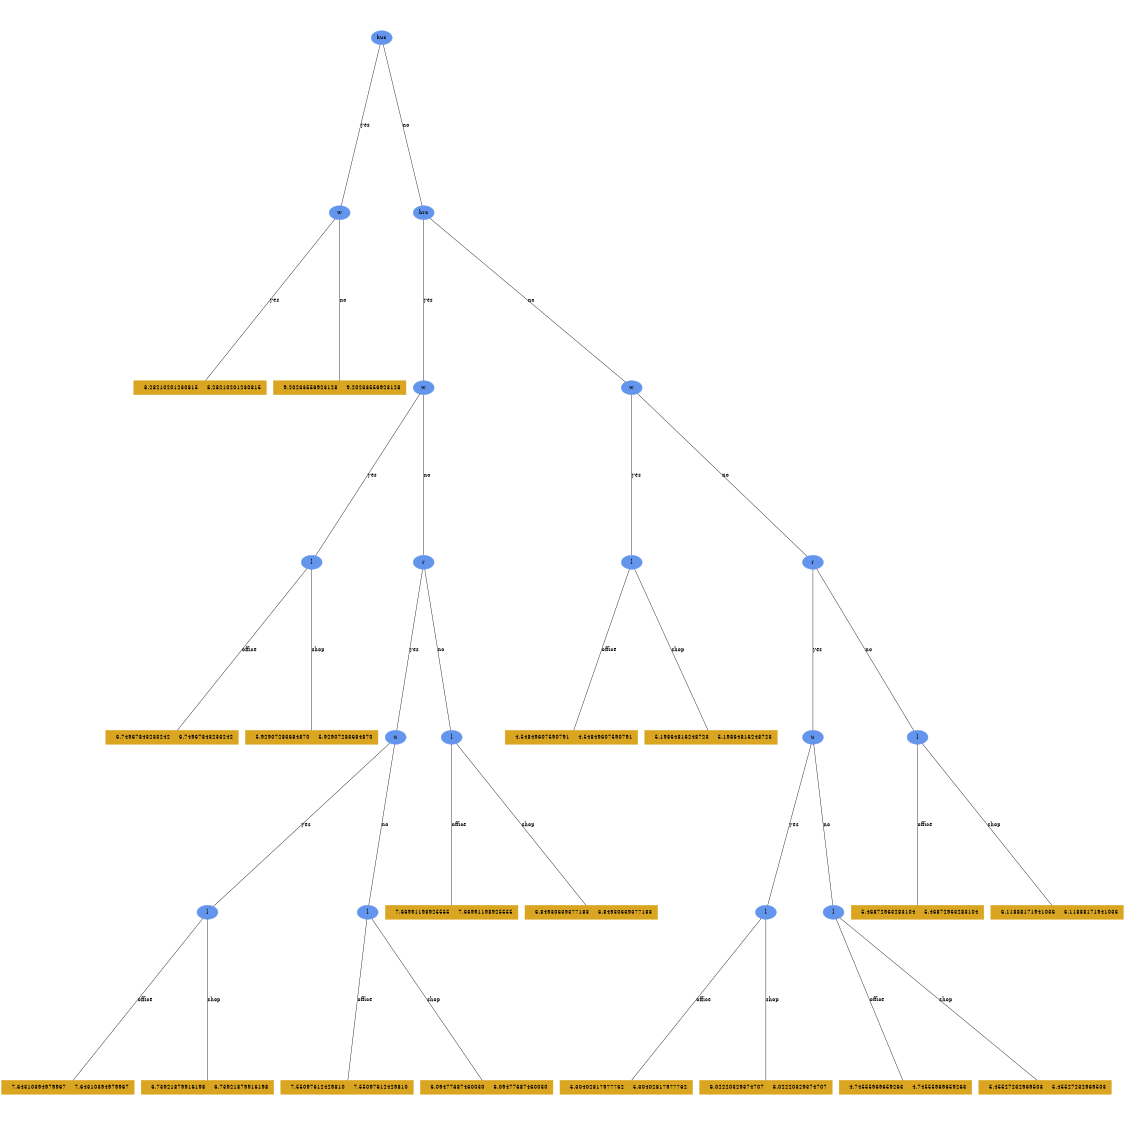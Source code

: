 digraph "DD" {
size = "7.5,10"
ratio=1.0;
center = true;
edge [dir = none];
{ rank = same; node [shape=ellipse, style=filled, color=cornflowerblue];"a0" [label="huc"];}
{ rank = same; node [shape=ellipse, style=filled, color=cornflowerblue];"a1" [label="w"];}
{ rank = same; node [shape=box, style=filled, color=goldenrod];"a2"  [label = "    8.28210201230815     8.28210201230815 "];}
{ rank = same; node [shape=box, style=filled, color=goldenrod];"a3"  [label = "    9.20233556923128     9.20233556923128 "];}
{ rank = same; node [shape=ellipse, style=filled, color=cornflowerblue];"a4" [label="hrc"];}
{ rank = same; node [shape=ellipse, style=filled, color=cornflowerblue];"a5" [label="w"];}
{ rank = same; node [shape=ellipse, style=filled, color=cornflowerblue];"a6" [label="l"];}
{ rank = same; node [shape=box, style=filled, color=goldenrod];"a7"  [label = "    6.74967843233242     6.74967843233242 "];}
{ rank = same; node [shape=box, style=filled, color=goldenrod];"a8"  [label = "    5.92907283684870     5.92907283684870 "];}
{ rank = same; node [shape=ellipse, style=filled, color=cornflowerblue];"a9" [label="r"];}
{ rank = same; node [shape=ellipse, style=filled, color=cornflowerblue];"a10" [label="u"];}
{ rank = same; node [shape=ellipse, style=filled, color=cornflowerblue];"a11" [label="l"];}
{ rank = same; node [shape=box, style=filled, color=goldenrod];"a12"  [label = "    7.64310394979967     7.64310394979967 "];}
{ rank = same; node [shape=box, style=filled, color=goldenrod];"a13"  [label = "    6.73921879916198     6.73921879916198 "];}
{ rank = same; node [shape=ellipse, style=filled, color=cornflowerblue];"a14" [label="l"];}
{ rank = same; node [shape=box, style=filled, color=goldenrod];"a15"  [label = "    7.55097612429810     7.55097612429810 "];}
{ rank = same; node [shape=box, style=filled, color=goldenrod];"a16"  [label = "    6.09477687460030     6.09477687460030 "];}
{ rank = same; node [shape=ellipse, style=filled, color=cornflowerblue];"a17" [label="l"];}
{ rank = same; node [shape=box, style=filled, color=goldenrod];"a18"  [label = "    7.66991198925555     7.66991198925555 "];}
{ rank = same; node [shape=box, style=filled, color=goldenrod];"a19"  [label = "    6.84930639377183     6.84930639377183 "];}
{ rank = same; node [shape=ellipse, style=filled, color=cornflowerblue];"a20" [label="w"];}
{ rank = same; node [shape=ellipse, style=filled, color=cornflowerblue];"a21" [label="l"];}
{ rank = same; node [shape=box, style=filled, color=goldenrod];"a22"  [label = "    4.54849607590791     4.54849607590791 "];}
{ rank = same; node [shape=box, style=filled, color=goldenrod];"a23"  [label = "    5.19864816248723     5.19864816248723 "];}
{ rank = same; node [shape=ellipse, style=filled, color=cornflowerblue];"a24" [label="r"];}
{ rank = same; node [shape=ellipse, style=filled, color=cornflowerblue];"a25" [label="u"];}
{ rank = same; node [shape=ellipse, style=filled, color=cornflowerblue];"a26" [label="l"];}
{ rank = same; node [shape=box, style=filled, color=goldenrod];"a27"  [label = "    5.30402817977762     5.30402817977762 "];}
{ rank = same; node [shape=box, style=filled, color=goldenrod];"a28"  [label = "    6.02220329374707     6.02220329374707 "];}
{ rank = same; node [shape=ellipse, style=filled, color=cornflowerblue];"a29" [label="l"];}
{ rank = same; node [shape=box, style=filled, color=goldenrod];"a30"  [label = "    4.74555969659263     4.74555969659263 "];}
{ rank = same; node [shape=box, style=filled, color=goldenrod];"a31"  [label = "    5.45527232969503     5.45527232969503 "];}
{ rank = same; node [shape=ellipse, style=filled, color=cornflowerblue];"a32" [label="l"];}
{ rank = same; node [shape=box, style=filled, color=goldenrod];"a33"  [label = "    5.46872963283104     5.46872963283104 "];}
{ rank = same; node [shape=box, style=filled, color=goldenrod];"a34"  [label = "    6.11888171941036     6.11888171941036 "];}
"a1" -> "a2" [label = "yes"];
"a1" -> "a3" [label = "no"];
"a0" -> "a1" [label = "yes"];
"a6" -> "a7" [label = "office"];
"a6" -> "a8" [label = "shop"];
"a5" -> "a6" [label = "yes"];
"a11" -> "a12" [label = "office"];
"a11" -> "a13" [label = "shop"];
"a10" -> "a11" [label = "yes"];
"a14" -> "a15" [label = "office"];
"a14" -> "a16" [label = "shop"];
"a10" -> "a14" [label = "no"];
"a9" -> "a10" [label = "yes"];
"a17" -> "a18" [label = "office"];
"a17" -> "a19" [label = "shop"];
"a9" -> "a17" [label = "no"];
"a5" -> "a9" [label = "no"];
"a4" -> "a5" [label = "yes"];
"a21" -> "a22" [label = "office"];
"a21" -> "a23" [label = "shop"];
"a20" -> "a21" [label = "yes"];
"a26" -> "a27" [label = "office"];
"a26" -> "a28" [label = "shop"];
"a25" -> "a26" [label = "yes"];
"a29" -> "a30" [label = "office"];
"a29" -> "a31" [label = "shop"];
"a25" -> "a29" [label = "no"];
"a24" -> "a25" [label = "yes"];
"a32" -> "a33" [label = "office"];
"a32" -> "a34" [label = "shop"];
"a24" -> "a32" [label = "no"];
"a20" -> "a24" [label = "no"];
"a4" -> "a20" [label = "no"];
"a0" -> "a4" [label = "no"];
}
